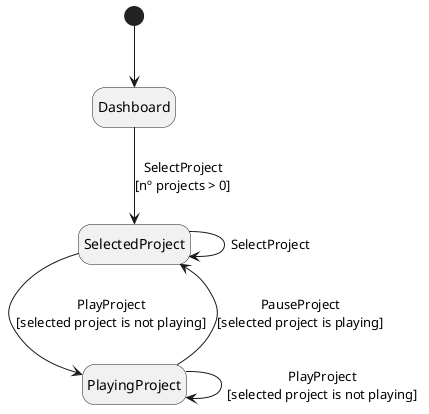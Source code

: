@startuml
hide empty description

[*] --> Dashboard

Dashboard --> SelectedProject : SelectProject\n[nº projects > 0]

SelectedProject --> SelectedProject : SelectProject
SelectedProject --> PlayingProject : PlayProject\n[selected project is not playing]

PlayingProject --> PlayingProject : PlayProject\n[selected project is not playing]
PlayingProject --> SelectedProject : PauseProject\n[selected project is playing]

@enduml
